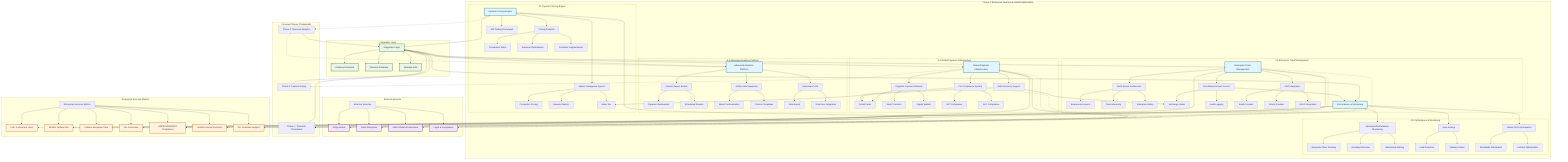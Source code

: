 graph TB
    subgraph "Phase 4: Enterprise Features & Global Optimization"
        subgraph "4.1 Dynamic Pricing Engine"
            DPE[Dynamic Pricing Engine] --> MIS[Market Intelligence System]
            DPE --> PAL[Pricing Analytics]
            DPE --> ABT[A/B Testing Framework]
            MIS --> CP[Competitor Pricing]
            MIS --> DM[Demand Metrics]
            MIS --> ST[Seasonal Trends]
            PAL --> CR[Conversion Rates]
            PAL --> RO[Revenue Optimization]
            PAL --> CS[Customer Segmentation]
        end

        subgraph "4.2 Enterprise Team Management"
            ETM[Enterprise Team Management] --> MTA[Multi-Tenant Architecture]
            ETM --> RBAC[Role-Based Access Control]
            ETM --> SSO[SSO Integration]
            MTA --> EA[Enterprise Accounts]
            MTA --> TH[Team Hierarchy]
            MTA --> EB[Enterprise Billing]
            RBAC --> ER[Enterprise Roles]
            RBAC --> PM[Permission Matrix]
            RBAC --> AL[Audit Logging]
            SSO --> SAML[SAML Provider]
            SSO --> OAuth[OAuth Provider]
            SSO --> LDAP[LDAP Integration]
        end

        subgraph "4.3 Advanced Analytics Platform"
            AAP[Advanced Analytics Platform] --> CRB[Custom Report Builder]
            AAP --> WLR[White-Label Reporting]
            AAP --> API[Data Export API]
            CRB --> DD[Dynamic Dashboards]
            CRB --> SR[Scheduled Reports]
            WLR --> BC[Brand Customization]
            WLR --> CT[Custom Templates]
            API --> DE[Data Export]
            API --> RI[Real-time Integration]
        end

        subgraph "4.4 Global Payment Infrastructure"
            GPI[Global Payment Infrastructure] --> MCS[Multi-Currency Support]
            GPI --> RPM[Regional Payment Methods]
            GPI --> TCS[Tax Compliance System]
            MCS --> CC[Currency Conversion]
            MCS --> ER[Exchange Rates]
            RPM --> CC[Credit Cards]
            RPM --> BT[Bank Transfers]
            RPM --> DW[Digital Wallets]
            TCS --> VAT[VAT Compliance]
            TCS --> GST[GST Compliance]
            TCS --> ST[Sales Tax]
        end

        subgraph "4.5 Performance & Monitoring"
            PM[Performance & Monitoring] --> APM[Advanced Performance Monitoring]
            PM --> AS[Auto-Scaling]
            PM --> CDN[Global CDN Optimization]
            APM --> RT[Response Time Tracking]
            APM --> AD[Anomaly Detection]
            APM --> AA[Automated Alerting]
            AS --> LD[Load Detection]
            AS --> SC[Scaling Control]
            CDN --> WD[Worldwide Distribution]
            CDN --> CO[Content Optimization]
        end
    end

    subgraph "Integration Layer"
        IL[Integration Layer] --> DPE
        IL --> ETM
        IL --> AAP
        IL --> GPI
        IL --> PM
        IL --> FM[Firebase Functions]
        IL --> FS[Firestore Database]
        IL --> FAuth[Firebase Auth]
    end

    subgraph "External Services"
        ES[External Services] --> Stripe[Stripe Global]
        ES --> Auth0[Auth0 Enterprise]
        ES --> AWS[AWS Global Infrastructure]
        ES --> Legal[Legal & Compliance]
    end

    subgraph "Previous Phases (Completed)"
        P1[Phase 1: Premium Foundation] --> IL
        P2[Phase 2: Feature Gating] --> IL
        P3[Phase 3: Revenue Analytics] --> IL
    end

    subgraph "Enterprise Success Metrics"
        ESM[Enterprise Success Metrics] --> CC1[10K+ Concurrent Users]
        ESM --> UP[99.99% Uptime SLA]
        ESM --> RT1[<200ms Response Time]
        ESM --> CUR[15+ Currencies]
        ESM --> COMP[GDPR/SOX/SOC2 Compliance]
        ESM --> REV[>$100K Annual Contracts]
        ESM --> GLOBAL[50+ Countries Support]
    end

    %% Integration Flows
    DPE -.-> P3
    ETM -.-> P1
    AAP -.-> P3
    GPI -.-> P2
    PM -.-> P1

    %% External Dependencies
    GPI -.-> Stripe
    ETM -.-> Auth0
    PM -.-> AWS
    TCS -.-> Legal

    %% Success Metrics Dependencies
    ETM --> CC1
    PM --> UP
    PM --> RT1
    GPI --> CUR
    ETM --> COMP
    DPE --> REV
    GPI --> GLOBAL

    classDef phaseBox fill:#e1f5fe,stroke:#01579b,stroke-width:2px
    classDef serviceBox fill:#f3e5f5,stroke:#4a148c,stroke-width:2px
    classDef integrationBox fill:#e8f5e8,stroke:#1b5e20,stroke-width:2px
    classDef metricsBox fill:#fff3e0,stroke:#e65100,stroke-width:2px

    class DPE,ETM,AAP,GPI,PM phaseBox
    class Stripe,Auth0,AWS,Legal serviceBox
    class IL,FM,FS,FAuth integrationBox
    class CC1,UP,RT1,CUR,COMP,REV,GLOBAL metricsBox